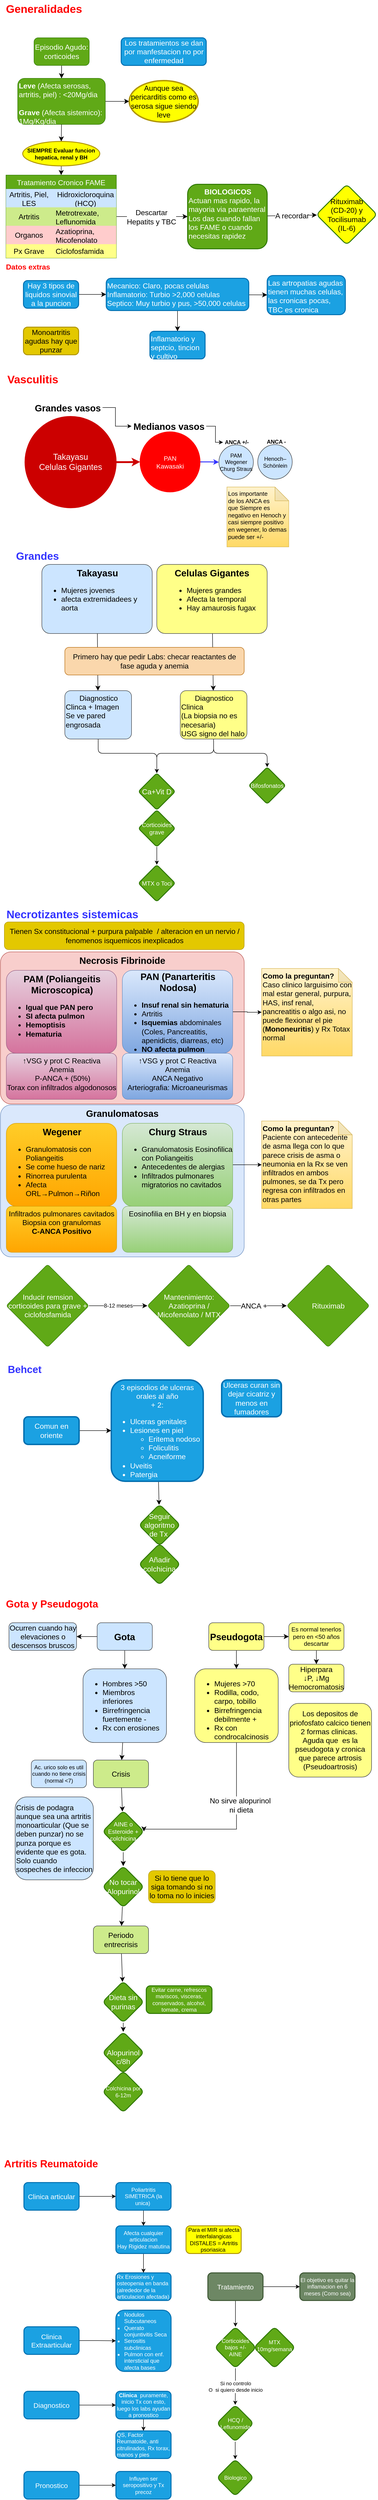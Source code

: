 <mxfile version="21.3.8" type="github">
  <diagram name="Page-1" id="YMc2Lb0-uA0RhdW9XWHS">
    <mxGraphModel dx="729" dy="1077" grid="1" gridSize="10" guides="1" tooltips="1" connect="1" arrows="1" fold="1" page="1" pageScale="1" pageWidth="850" pageHeight="1100" math="0" shadow="0">
      <root>
        <mxCell id="0" />
        <mxCell id="1" parent="0" />
        <mxCell id="4y5AUWpvbyg9ipKsHKwL-12" value="Granulomatosas" style="rounded=1;whiteSpace=wrap;html=1;fillColor=#dae8fc;strokeColor=#6c8ebf;arcSize=7;verticalAlign=top;fontStyle=1;fontSize=20;" vertex="1" parent="1">
          <mxGeometry x="30" y="2401" width="530" height="330" as="geometry" />
        </mxCell>
        <mxCell id="4y5AUWpvbyg9ipKsHKwL-11" value="Necrosis Fibrinoide" style="rounded=1;whiteSpace=wrap;html=1;fillColor=#f8cecc;strokeColor=#b85450;arcSize=7;verticalAlign=top;fontStyle=1;fontSize=20;" vertex="1" parent="1">
          <mxGeometry x="30" y="2069" width="530" height="330" as="geometry" />
        </mxCell>
        <mxCell id="9BNh7RZpfPYm2C82WYNC-1" value="Generalidades" style="text;strokeColor=none;fillColor=none;html=1;fontSize=24;fontStyle=1;verticalAlign=middle;align=left;fontColor=#FF0000;" parent="1" vertex="1">
          <mxGeometry x="40" y="3" width="100" height="40" as="geometry" />
        </mxCell>
        <mxCell id="K8N9iO58r2tab0btmSAy-5" value="" style="edgeStyle=none;curved=1;rounded=0;orthogonalLoop=1;jettySize=auto;html=1;fontSize=12;startSize=8;endSize=8;" parent="1" source="9BNh7RZpfPYm2C82WYNC-2" target="K8N9iO58r2tab0btmSAy-4" edge="1">
          <mxGeometry relative="1" as="geometry" />
        </mxCell>
        <mxCell id="K8N9iO58r2tab0btmSAy-6" value="Descartar&lt;br&gt;Hepatits y TBC" style="edgeLabel;html=1;align=center;verticalAlign=middle;resizable=0;points=[];fontSize=16;" parent="K8N9iO58r2tab0btmSAy-5" vertex="1" connectable="0">
          <mxGeometry x="-0.44" y="-1" relative="1" as="geometry">
            <mxPoint x="32" as="offset" />
          </mxGeometry>
        </mxCell>
        <mxCell id="9BNh7RZpfPYm2C82WYNC-2" value="Tratamiento Cronico FAME" style="shape=table;startSize=30;container=1;collapsible=0;childLayout=tableLayout;fixedRows=1;rowLines=0;fontStyle=0;strokeColor=#2D7600;fontSize=16;fillColor=#60a917;fontColor=#ffffff;" parent="1" vertex="1">
          <mxGeometry x="42" y="383" width="240" height="180" as="geometry" />
        </mxCell>
        <mxCell id="9BNh7RZpfPYm2C82WYNC-3" value="" style="shape=tableRow;horizontal=0;startSize=0;swimlaneHead=0;swimlaneBody=0;top=0;left=0;bottom=0;right=0;collapsible=0;dropTarget=0;fillColor=none;points=[[0,0.5],[1,0.5]];portConstraint=eastwest;strokeColor=inherit;fontSize=16;" parent="9BNh7RZpfPYm2C82WYNC-2" vertex="1">
          <mxGeometry y="30" width="240" height="40" as="geometry" />
        </mxCell>
        <mxCell id="9BNh7RZpfPYm2C82WYNC-4" value="Artritis, Piel, LES" style="shape=partialRectangle;html=1;whiteSpace=wrap;connectable=0;fillColor=#cce5ff;top=0;left=0;bottom=0;right=0;overflow=hidden;pointerEvents=1;strokeColor=#36393d;fontSize=16;" parent="9BNh7RZpfPYm2C82WYNC-3" vertex="1">
          <mxGeometry width="100" height="40" as="geometry">
            <mxRectangle width="100" height="40" as="alternateBounds" />
          </mxGeometry>
        </mxCell>
        <mxCell id="9BNh7RZpfPYm2C82WYNC-5" value="Hidroxicloroquina (HCQ)" style="shape=partialRectangle;html=1;whiteSpace=wrap;connectable=0;fillColor=#cce5ff;top=0;left=0;bottom=0;right=0;align=center;spacingLeft=6;overflow=hidden;strokeColor=#36393d;fontSize=16;" parent="9BNh7RZpfPYm2C82WYNC-3" vertex="1">
          <mxGeometry x="100" width="140" height="40" as="geometry">
            <mxRectangle width="140" height="40" as="alternateBounds" />
          </mxGeometry>
        </mxCell>
        <mxCell id="9BNh7RZpfPYm2C82WYNC-6" value="" style="shape=tableRow;horizontal=0;startSize=0;swimlaneHead=0;swimlaneBody=0;top=0;left=0;bottom=0;right=0;collapsible=0;dropTarget=0;fillColor=none;points=[[0,0.5],[1,0.5]];portConstraint=eastwest;strokeColor=inherit;fontSize=16;" parent="9BNh7RZpfPYm2C82WYNC-2" vertex="1">
          <mxGeometry y="70" width="240" height="40" as="geometry" />
        </mxCell>
        <mxCell id="9BNh7RZpfPYm2C82WYNC-7" value="Artritis" style="shape=partialRectangle;html=1;whiteSpace=wrap;connectable=0;fillColor=#cdeb8b;top=0;left=0;bottom=0;right=0;overflow=hidden;strokeColor=#36393d;fontSize=16;" parent="9BNh7RZpfPYm2C82WYNC-6" vertex="1">
          <mxGeometry width="100" height="40" as="geometry">
            <mxRectangle width="100" height="40" as="alternateBounds" />
          </mxGeometry>
        </mxCell>
        <mxCell id="9BNh7RZpfPYm2C82WYNC-8" value="Metrotrexate, Leflunomida" style="shape=partialRectangle;html=1;whiteSpace=wrap;connectable=0;fillColor=#cdeb8b;top=0;left=0;bottom=0;right=0;align=left;spacingLeft=6;overflow=hidden;strokeColor=#36393d;fontSize=16;" parent="9BNh7RZpfPYm2C82WYNC-6" vertex="1">
          <mxGeometry x="100" width="140" height="40" as="geometry">
            <mxRectangle width="140" height="40" as="alternateBounds" />
          </mxGeometry>
        </mxCell>
        <mxCell id="K8N9iO58r2tab0btmSAy-8" value="" style="rounded=1;whiteSpace=wrap;html=1;fontSize=16;" parent="9BNh7RZpfPYm2C82WYNC-6" vertex="1">
          <mxGeometry x="240" width="NaN" height="40" as="geometry">
            <mxRectangle width="NaN" height="40" as="alternateBounds" />
          </mxGeometry>
        </mxCell>
        <mxCell id="9BNh7RZpfPYm2C82WYNC-9" value="" style="shape=tableRow;horizontal=0;startSize=0;swimlaneHead=0;swimlaneBody=0;top=0;left=0;bottom=0;right=0;collapsible=0;dropTarget=0;fillColor=none;points=[[0,0.5],[1,0.5]];portConstraint=eastwest;strokeColor=inherit;fontSize=16;" parent="9BNh7RZpfPYm2C82WYNC-2" vertex="1">
          <mxGeometry y="110" width="240" height="40" as="geometry" />
        </mxCell>
        <mxCell id="9BNh7RZpfPYm2C82WYNC-10" value="Organos" style="shape=partialRectangle;html=1;whiteSpace=wrap;connectable=0;fillColor=#ffcccc;top=0;left=0;bottom=0;right=0;overflow=hidden;strokeColor=#36393d;fontSize=16;" parent="9BNh7RZpfPYm2C82WYNC-9" vertex="1">
          <mxGeometry width="100" height="40" as="geometry">
            <mxRectangle width="100" height="40" as="alternateBounds" />
          </mxGeometry>
        </mxCell>
        <mxCell id="9BNh7RZpfPYm2C82WYNC-11" value="Azatioprina, Micofenolato" style="shape=partialRectangle;html=1;whiteSpace=wrap;connectable=0;fillColor=#ffcccc;top=0;left=0;bottom=0;right=0;align=left;spacingLeft=6;overflow=hidden;strokeColor=#36393d;fontSize=16;" parent="9BNh7RZpfPYm2C82WYNC-9" vertex="1">
          <mxGeometry x="100" width="140" height="40" as="geometry">
            <mxRectangle width="140" height="40" as="alternateBounds" />
          </mxGeometry>
        </mxCell>
        <mxCell id="9BNh7RZpfPYm2C82WYNC-15" style="shape=tableRow;horizontal=0;startSize=0;swimlaneHead=0;swimlaneBody=0;top=0;left=0;bottom=0;right=0;collapsible=0;dropTarget=0;fillColor=none;points=[[0,0.5],[1,0.5]];portConstraint=eastwest;strokeColor=inherit;fontSize=16;" parent="9BNh7RZpfPYm2C82WYNC-2" vertex="1">
          <mxGeometry y="150" width="240" height="30" as="geometry" />
        </mxCell>
        <mxCell id="9BNh7RZpfPYm2C82WYNC-16" value="Px Grave" style="shape=partialRectangle;html=1;whiteSpace=wrap;connectable=0;fillColor=#ffff88;top=0;left=0;bottom=0;right=0;overflow=hidden;strokeColor=#36393d;fontSize=16;" parent="9BNh7RZpfPYm2C82WYNC-15" vertex="1">
          <mxGeometry width="100" height="30" as="geometry">
            <mxRectangle width="100" height="30" as="alternateBounds" />
          </mxGeometry>
        </mxCell>
        <mxCell id="9BNh7RZpfPYm2C82WYNC-17" value="Ciclofosfamida" style="shape=partialRectangle;html=1;whiteSpace=wrap;connectable=0;fillColor=#ffff88;top=0;left=0;bottom=0;right=0;align=left;spacingLeft=6;overflow=hidden;strokeColor=#36393d;fontSize=16;" parent="9BNh7RZpfPYm2C82WYNC-15" vertex="1">
          <mxGeometry x="100" width="140" height="30" as="geometry">
            <mxRectangle width="140" height="30" as="alternateBounds" />
          </mxGeometry>
        </mxCell>
        <mxCell id="K8N9iO58r2tab0btmSAy-10" value="" style="rounded=1;whiteSpace=wrap;html=1;fontSize=16;" parent="9BNh7RZpfPYm2C82WYNC-15" vertex="1">
          <mxGeometry x="240" width="NaN" height="30" as="geometry">
            <mxRectangle width="NaN" height="30" as="alternateBounds" />
          </mxGeometry>
        </mxCell>
        <mxCell id="K8N9iO58r2tab0btmSAy-16" value="A recordar" style="edgeStyle=none;curved=1;rounded=0;orthogonalLoop=1;jettySize=auto;html=1;fontSize=16;startSize=8;endSize=8;" parent="1" source="K8N9iO58r2tab0btmSAy-4" target="K8N9iO58r2tab0btmSAy-15" edge="1">
          <mxGeometry relative="1" as="geometry" />
        </mxCell>
        <mxCell id="K8N9iO58r2tab0btmSAy-4" value="&lt;div style=&quot;text-align: center;&quot;&gt;&lt;span style=&quot;background-color: initial;&quot;&gt;&lt;b&gt;BIOLOGICOS&lt;/b&gt;&lt;/span&gt;&lt;/div&gt;Actuan mas rapido, la mayoria via paraenteral&lt;br&gt;Los das cuando fallan los FAME o cuando necesitas rapidez" style="whiteSpace=wrap;html=1;fontSize=16;fillColor=#60a917;strokeColor=#2D7600;fontColor=#ffffff;startSize=30;fontStyle=0;align=left;rounded=1;verticalAlign=top;strokeWidth=2;" parent="1" vertex="1">
          <mxGeometry x="437" y="403" width="173" height="140" as="geometry" />
        </mxCell>
        <mxCell id="K8N9iO58r2tab0btmSAy-14" value="" style="edgeStyle=none;curved=1;rounded=0;orthogonalLoop=1;jettySize=auto;html=1;entryX=0.5;entryY=0;entryDx=0;entryDy=0;fontSize=12;startSize=8;endSize=8;exitX=0.5;exitY=1;exitDx=0;exitDy=0;" parent="1" source="4y5AUWpvbyg9ipKsHKwL-68" target="9BNh7RZpfPYm2C82WYNC-2" edge="1">
          <mxGeometry x="0.111" relative="1" as="geometry">
            <mxPoint x="163" y="147" as="sourcePoint" />
            <mxPoint x="162" y="334" as="targetPoint" />
            <mxPoint as="offset" />
          </mxGeometry>
        </mxCell>
        <mxCell id="K8N9iO58r2tab0btmSAy-28" value="" style="edgeStyle=none;curved=1;rounded=0;orthogonalLoop=1;jettySize=auto;html=1;fontSize=12;startSize=8;endSize=8;" parent="1" source="K8N9iO58r2tab0btmSAy-7" target="K8N9iO58r2tab0btmSAy-27" edge="1">
          <mxGeometry relative="1" as="geometry" />
        </mxCell>
        <mxCell id="K8N9iO58r2tab0btmSAy-7" value="Episodio Agudo:&lt;br&gt;corticoides" style="rounded=1;whiteSpace=wrap;html=1;fontSize=16;fillColor=#60a917;fontColor=#ffffff;strokeColor=#2D7600;" parent="1" vertex="1">
          <mxGeometry x="103" y="85" width="120" height="60" as="geometry" />
        </mxCell>
        <mxCell id="K8N9iO58r2tab0btmSAy-15" value="Rituximab&lt;br&gt;(CD-20) y Tocilisumab &lt;br&gt;(IL-6)" style="rhombus;whiteSpace=wrap;html=1;fontSize=16;align=center;verticalAlign=middle;fillColor=#FFFF00;strokeColor=#2D7600;fontColor=#000000;startSize=30;fontStyle=0;rounded=1;strokeWidth=2;" parent="1" vertex="1">
          <mxGeometry x="717" y="403" width="132" height="131.5" as="geometry" />
        </mxCell>
        <mxCell id="K8N9iO58r2tab0btmSAy-21" value="" style="edgeStyle=none;curved=1;rounded=0;orthogonalLoop=1;jettySize=auto;html=1;fontSize=12;startSize=8;endSize=8;" parent="1" source="K8N9iO58r2tab0btmSAy-17" target="K8N9iO58r2tab0btmSAy-20" edge="1">
          <mxGeometry relative="1" as="geometry" />
        </mxCell>
        <mxCell id="K8N9iO58r2tab0btmSAy-17" value="Hay 3 tipos de liquidos sinovial a la puncion" style="rounded=1;whiteSpace=wrap;html=1;fontSize=16;fillColor=#1ba1e2;fontColor=#ffffff;strokeColor=#006EAF;strokeWidth=2;" parent="1" vertex="1">
          <mxGeometry x="80" y="612" width="120" height="60" as="geometry" />
        </mxCell>
        <mxCell id="K8N9iO58r2tab0btmSAy-18" value="Datos extras" style="text;strokeColor=none;fillColor=none;html=1;fontSize=16;fontStyle=1;verticalAlign=middle;align=left;fontColor=#FF0000;" parent="1" vertex="1">
          <mxGeometry x="40" y="562" width="100" height="40" as="geometry" />
        </mxCell>
        <mxCell id="K8N9iO58r2tab0btmSAy-23" value="" style="edgeStyle=none;curved=1;rounded=0;orthogonalLoop=1;jettySize=auto;html=1;fontSize=12;startSize=8;endSize=8;" parent="1" source="K8N9iO58r2tab0btmSAy-20" target="K8N9iO58r2tab0btmSAy-22" edge="1">
          <mxGeometry relative="1" as="geometry" />
        </mxCell>
        <mxCell id="K8N9iO58r2tab0btmSAy-25" value="" style="edgeStyle=none;curved=1;rounded=0;orthogonalLoop=1;jettySize=auto;html=1;fontSize=12;startSize=8;endSize=8;" parent="1" source="K8N9iO58r2tab0btmSAy-20" target="K8N9iO58r2tab0btmSAy-24" edge="1">
          <mxGeometry relative="1" as="geometry" />
        </mxCell>
        <mxCell id="K8N9iO58r2tab0btmSAy-20" value="&lt;div style=&quot;&quot;&gt;&lt;span style=&quot;background-color: initial;&quot;&gt;Mecanico: Claro, pocas celulas&lt;/span&gt;&lt;/div&gt;&lt;div style=&quot;&quot;&gt;&lt;span style=&quot;background-color: initial;&quot;&gt;Inflamatorio: Turbio &amp;gt;2,000 celulas&lt;/span&gt;&lt;/div&gt;&lt;div style=&quot;&quot;&gt;&lt;span style=&quot;background-color: initial;&quot;&gt;Septico: Muy turbio y pus, &amp;gt;50,000 celulas&lt;/span&gt;&lt;/div&gt;" style="rounded=1;whiteSpace=wrap;html=1;fontSize=16;align=left;verticalAlign=top;fillColor=#1ba1e2;fontColor=#ffffff;strokeColor=#006EAF;strokeWidth=2;" parent="1" vertex="1">
          <mxGeometry x="260" y="607" width="310" height="70" as="geometry" />
        </mxCell>
        <mxCell id="K8N9iO58r2tab0btmSAy-22" value="Las artropatias agudas tienen muchas celulas, las cronicas pocas, TBC es cronica" style="whiteSpace=wrap;html=1;fontSize=16;align=left;verticalAlign=top;rounded=1;fillColor=#1ba1e2;fontColor=#ffffff;strokeColor=#006EAF;strokeWidth=2;" parent="1" vertex="1">
          <mxGeometry x="610" y="601" width="170" height="85" as="geometry" />
        </mxCell>
        <mxCell id="K8N9iO58r2tab0btmSAy-24" value="Inflamatorio y septcio, tincion y cultivo" style="whiteSpace=wrap;html=1;fontSize=16;align=left;verticalAlign=top;rounded=1;fillColor=#1ba1e2;fontColor=#ffffff;strokeColor=#006EAF;strokeWidth=2;" parent="1" vertex="1">
          <mxGeometry x="355" y="722" width="120" height="60" as="geometry" />
        </mxCell>
        <mxCell id="K8N9iO58r2tab0btmSAy-26" value="Los tratamientos se dan por manfestacion no por enfermedad" style="rounded=1;whiteSpace=wrap;html=1;fontSize=16;fillColor=#1ba1e2;fontColor=#ffffff;strokeColor=#006EAF;strokeWidth=2;" parent="1" vertex="1">
          <mxGeometry x="292.5" y="85" width="185" height="60" as="geometry" />
        </mxCell>
        <mxCell id="K8N9iO58r2tab0btmSAy-29" value="" style="edgeStyle=none;curved=1;rounded=0;orthogonalLoop=1;jettySize=auto;html=1;entryX=0.5;entryY=0;entryDx=0;entryDy=0;fontSize=12;startSize=8;endSize=8;exitX=0.5;exitY=1;exitDx=0;exitDy=0;" parent="1" target="K8N9iO58r2tab0btmSAy-27" edge="1">
          <mxGeometry x="0.348" relative="1" as="geometry">
            <mxPoint x="163" y="147" as="sourcePoint" />
            <mxPoint x="162" y="334" as="targetPoint" />
            <mxPoint as="offset" />
          </mxGeometry>
        </mxCell>
        <mxCell id="K8N9iO58r2tab0btmSAy-32" value="" style="edgeStyle=none;curved=1;rounded=0;orthogonalLoop=1;jettySize=auto;html=1;fontSize=12;startSize=8;endSize=8;" parent="1" source="K8N9iO58r2tab0btmSAy-27" target="K8N9iO58r2tab0btmSAy-31" edge="1">
          <mxGeometry relative="1" as="geometry" />
        </mxCell>
        <mxCell id="K8N9iO58r2tab0btmSAy-27" value="&lt;b&gt;Leve &lt;/b&gt;(Afecta serosas, artritis, piel) : &amp;lt;20Mg/dia&lt;br&gt;&lt;br&gt;&lt;b&gt;Grave &lt;/b&gt;(Afecta sistemico): 1Mg/Kg/dia" style="rounded=1;whiteSpace=wrap;html=1;fontSize=16;fillColor=#60a917;fontColor=#ffffff;strokeColor=#2D7600;verticalAlign=top;align=left;" parent="1" vertex="1">
          <mxGeometry x="67.5" y="173" width="190.5" height="100" as="geometry" />
        </mxCell>
        <mxCell id="K8N9iO58r2tab0btmSAy-31" value="Aunque sea pericarditis como es serosa sigue siendo leve" style="ellipse;whiteSpace=wrap;html=1;fontSize=16;fillColor=#FFFF00;strokeColor=#B09500;fontColor=#000000;rounded=1;strokeWidth=3;" parent="1" vertex="1">
          <mxGeometry x="310" y="178" width="150" height="90" as="geometry" />
        </mxCell>
        <mxCell id="mQVOSBeh4m7pWJb2d_9q-5" value="Vasculitis" style="text;strokeColor=none;fillColor=none;html=1;fontSize=24;fontStyle=1;verticalAlign=middle;align=left;fontColor=#FF0000;" parent="1" vertex="1">
          <mxGeometry x="43" y="807" width="100" height="40" as="geometry" />
        </mxCell>
        <mxCell id="mQVOSBeh4m7pWJb2d_9q-10" value="" style="edgeStyle=none;curved=1;rounded=0;orthogonalLoop=1;jettySize=auto;html=1;fontSize=12;startSize=8;endSize=8;" parent="1" source="mQVOSBeh4m7pWJb2d_9q-7" target="mQVOSBeh4m7pWJb2d_9q-9" edge="1">
          <mxGeometry relative="1" as="geometry" />
        </mxCell>
        <mxCell id="mQVOSBeh4m7pWJb2d_9q-7" value="&lt;div style=&quot;text-align: center;&quot;&gt;&lt;span style=&quot;background-color: initial;&quot;&gt;&lt;b&gt;&lt;font style=&quot;font-size: 20px;&quot;&gt;Takayasu&lt;/font&gt;&lt;/b&gt;&lt;/span&gt;&lt;/div&gt;&lt;ul&gt;&lt;li&gt;Mujeres jovenes&lt;/li&gt;&lt;li&gt;afecta extremidadees y aorta&lt;/li&gt;&lt;/ul&gt;" style="rounded=1;whiteSpace=wrap;html=1;fontSize=16;verticalAlign=top;align=left;arcSize=12;fillColor=#cce5ff;strokeColor=#36393d;" parent="1" vertex="1">
          <mxGeometry x="120" y="1228" width="240" height="150" as="geometry" />
        </mxCell>
        <mxCell id="mQVOSBeh4m7pWJb2d_9q-12" value="" style="edgeStyle=none;curved=1;rounded=0;orthogonalLoop=1;jettySize=auto;html=1;fontSize=12;startSize=8;endSize=8;" parent="1" source="mQVOSBeh4m7pWJb2d_9q-8" target="mQVOSBeh4m7pWJb2d_9q-11" edge="1">
          <mxGeometry relative="1" as="geometry" />
        </mxCell>
        <mxCell id="mQVOSBeh4m7pWJb2d_9q-8" value="&lt;div style=&quot;&quot;&gt;&lt;span style=&quot;background-color: initial;&quot;&gt;&lt;b&gt;&lt;font style=&quot;font-size: 20px;&quot;&gt;Celulas Gigantes&lt;/font&gt;&lt;/b&gt;&lt;/span&gt;&lt;/div&gt;&lt;ul&gt;&lt;li style=&quot;text-align: left;&quot;&gt;Mujeres grandes&lt;/li&gt;&lt;li style=&quot;text-align: left;&quot;&gt;Afecta la temporal&lt;/li&gt;&lt;li style=&quot;text-align: left;&quot;&gt;Hay amaurosis fugax&lt;/li&gt;&lt;/ul&gt;" style="rounded=1;whiteSpace=wrap;html=1;fontSize=16;verticalAlign=top;align=center;arcSize=12;fillColor=#ffff88;strokeColor=#36393d;" parent="1" vertex="1">
          <mxGeometry x="370" y="1228" width="240" height="150" as="geometry" />
        </mxCell>
        <mxCell id="4y5AUWpvbyg9ipKsHKwL-5" value="" style="edgeStyle=orthogonalEdgeStyle;orthogonalLoop=1;jettySize=auto;html=1;rounded=1;" edge="1" parent="1" source="mQVOSBeh4m7pWJb2d_9q-9" target="4y5AUWpvbyg9ipKsHKwL-4">
          <mxGeometry relative="1" as="geometry">
            <Array as="points">
              <mxPoint x="243" y="1638" />
              <mxPoint x="370" y="1638" />
            </Array>
          </mxGeometry>
        </mxCell>
        <mxCell id="mQVOSBeh4m7pWJb2d_9q-9" value="&lt;div style=&quot;text-align: center;&quot;&gt;&lt;span style=&quot;background-color: initial;&quot;&gt;Diagnostico&lt;/span&gt;&lt;/div&gt;Clinca + Imagen&lt;br&gt;Se ve pared engrosada" style="whiteSpace=wrap;html=1;fontSize=16;align=left;verticalAlign=top;rounded=1;arcSize=12;fillColor=#cce5ff;strokeColor=#36393d;" parent="1" vertex="1">
          <mxGeometry x="170" y="1502" width="145" height="105" as="geometry" />
        </mxCell>
        <mxCell id="4y5AUWpvbyg9ipKsHKwL-3" value="" style="edgeStyle=orthogonalEdgeStyle;rounded=1;orthogonalLoop=1;jettySize=auto;html=1;" edge="1" parent="1" source="mQVOSBeh4m7pWJb2d_9q-11" target="4y5AUWpvbyg9ipKsHKwL-2">
          <mxGeometry relative="1" as="geometry">
            <Array as="points">
              <mxPoint x="494" y="1638" />
              <mxPoint x="610" y="1638" />
            </Array>
          </mxGeometry>
        </mxCell>
        <mxCell id="4y5AUWpvbyg9ipKsHKwL-6" style="edgeStyle=orthogonalEdgeStyle;orthogonalLoop=1;jettySize=auto;html=1;rounded=1;" edge="1" parent="1" source="mQVOSBeh4m7pWJb2d_9q-11" target="4y5AUWpvbyg9ipKsHKwL-4">
          <mxGeometry relative="1" as="geometry">
            <Array as="points">
              <mxPoint x="494" y="1638" />
              <mxPoint x="370" y="1638" />
            </Array>
          </mxGeometry>
        </mxCell>
        <mxCell id="mQVOSBeh4m7pWJb2d_9q-11" value="&lt;div style=&quot;text-align: center;&quot;&gt;&lt;span style=&quot;background-color: initial;&quot;&gt;Diagnostico&lt;/span&gt;&lt;/div&gt;&lt;div style=&quot;&quot;&gt;&lt;span style=&quot;background-color: initial;&quot;&gt;Clinica&lt;/span&gt;&lt;/div&gt;(La biopsia no es necesaria)&lt;br&gt;USG signo del halo" style="whiteSpace=wrap;html=1;fontSize=16;align=left;verticalAlign=top;rounded=1;arcSize=12;fillColor=#ffff88;strokeColor=#36393d;" parent="1" vertex="1">
          <mxGeometry x="421" y="1502" width="145" height="105" as="geometry" />
        </mxCell>
        <mxCell id="mQVOSBeh4m7pWJb2d_9q-13" value="Primero hay que pedir Labs: checar reactantes de fase aguda y anemia" style="rounded=1;whiteSpace=wrap;html=1;fontSize=16;fillColor=#fad7ac;strokeColor=#b46504;" parent="1" vertex="1">
          <mxGeometry x="170" y="1408" width="390" height="60" as="geometry" />
        </mxCell>
        <mxCell id="4y5AUWpvbyg9ipKsHKwL-14" value="" style="edgeStyle=orthogonalEdgeStyle;rounded=0;orthogonalLoop=1;jettySize=auto;html=1;" edge="1" parent="1" source="mQVOSBeh4m7pWJb2d_9q-18" target="mQVOSBeh4m7pWJb2d_9q-22">
          <mxGeometry relative="1" as="geometry" />
        </mxCell>
        <mxCell id="mQVOSBeh4m7pWJb2d_9q-18" value="&lt;div style=&quot;text-align: center;&quot;&gt;&lt;span style=&quot;background-color: initial;&quot;&gt;&lt;b&gt;&lt;font style=&quot;font-size: 20px;&quot;&gt;PAN (Panarteritis Nodosa)&lt;/font&gt;&lt;/b&gt;&lt;/span&gt;&lt;/div&gt;&lt;ul&gt;&lt;li&gt;&lt;b&gt;Insuf renal sin hematuria&lt;/b&gt;&lt;/li&gt;&lt;li&gt;Artritis&lt;/li&gt;&lt;li&gt;&lt;b&gt;Isquemias &lt;/b&gt;abdominales (Coles, Pancreatitis, apenidictis, diarreas, etc)&lt;/li&gt;&lt;li&gt;&lt;b&gt;NO afecta pulmon&lt;/b&gt;&lt;/li&gt;&lt;/ul&gt;" style="rounded=1;whiteSpace=wrap;html=1;fontSize=16;verticalAlign=top;align=left;arcSize=12;fillColor=#dae8fc;strokeColor=#6c8ebf;gradientColor=#7ea6e0;spacingTop=-5;" parent="1" vertex="1">
          <mxGeometry x="295" y="2109" width="240" height="180" as="geometry" />
        </mxCell>
        <mxCell id="mQVOSBeh4m7pWJb2d_9q-20" value="Tienen Sx constitucional + purpura palpable&amp;nbsp; / alteracion en un nervio / fenomenos isquemicos inexplicados" style="rounded=1;whiteSpace=wrap;html=1;fontSize=16;fillColor=#e3c800;strokeColor=#B09500;fontColor=#000000;" parent="1" vertex="1">
          <mxGeometry x="38.5" y="2004" width="521.5" height="60" as="geometry" />
        </mxCell>
        <mxCell id="mQVOSBeh4m7pWJb2d_9q-22" value="&lt;b&gt;Como la preguntan?&lt;br&gt;&lt;/b&gt;Caso clinico larguisimo con mal estar general, purpura, HAS, insf renal, pancreatitis o algo asi, no puede flexionar el pie (&lt;b&gt;Mononeuritis&lt;/b&gt;) y Rx Totax normal" style="shape=note;whiteSpace=wrap;html=1;backgroundOutline=1;darkOpacity=0.05;fontSize=16;align=left;verticalAlign=top;fillColor=#fff2cc;gradientColor=#ffd966;strokeColor=#d6b656;" parent="1" vertex="1">
          <mxGeometry x="598" y="2105" width="197" height="190" as="geometry" />
        </mxCell>
        <mxCell id="mQVOSBeh4m7pWJb2d_9q-23" value="&lt;div style=&quot;&quot;&gt;&lt;span&gt;↑VSG y prot C Reactiva&lt;br&gt;Anemia&lt;/span&gt;&lt;/div&gt;&lt;div style=&quot;&quot;&gt;&lt;span&gt;ANCA Negativo&lt;br&gt;Arteriografia: Microaneurismas&lt;/span&gt;&lt;/div&gt;" style="rounded=1;whiteSpace=wrap;html=1;fontSize=16;verticalAlign=top;align=center;arcSize=12;fillColor=#dae8fc;strokeColor=#6c8ebf;fontStyle=0;gradientColor=#7ea6e0;" parent="1" vertex="1">
          <mxGeometry x="295" y="2289" width="240" height="100" as="geometry" />
        </mxCell>
        <mxCell id="mQVOSBeh4m7pWJb2d_9q-24" value="&lt;div style=&quot;text-align: center;&quot;&gt;&lt;span style=&quot;background-color: initial;&quot;&gt;&lt;b&gt;&lt;font style=&quot;font-size: 20px;&quot;&gt;PAM (Poliangeitis Microscopica)&lt;/font&gt;&lt;/b&gt;&lt;/span&gt;&lt;/div&gt;&lt;ul&gt;&lt;li&gt;&lt;b&gt;Igual que PAN pero&lt;/b&gt;&lt;/li&gt;&lt;li&gt;&lt;b&gt;SI afecta pulmon&lt;/b&gt;&lt;/li&gt;&lt;li&gt;&lt;b&gt;Hemoptisis&lt;/b&gt;&lt;/li&gt;&lt;li&gt;&lt;b&gt;Hematuria&lt;/b&gt;&lt;/li&gt;&lt;/ul&gt;" style="rounded=1;whiteSpace=wrap;html=1;fontSize=16;verticalAlign=top;align=left;arcSize=12;fillColor=#e6d0de;strokeColor=#996185;gradientColor=#d5739d;" parent="1" vertex="1">
          <mxGeometry x="42.75" y="2109" width="240" height="180" as="geometry" />
        </mxCell>
        <mxCell id="mQVOSBeh4m7pWJb2d_9q-25" value="&lt;div style=&quot;&quot;&gt;&lt;span&gt;↑VSG y prot C Reactiva&lt;br&gt;Anemia&lt;/span&gt;&lt;/div&gt;&lt;div style=&quot;&quot;&gt;&lt;span&gt;&amp;nbsp;P-ANCA + (50%)&lt;br&gt;Torax con infiltrados algodonosos&lt;/span&gt;&lt;/div&gt;" style="rounded=1;whiteSpace=wrap;html=1;fontSize=16;verticalAlign=top;align=center;arcSize=12;fillColor=#e6d0de;strokeColor=#996185;fontStyle=0;gradientColor=#d5739d;" parent="1" vertex="1">
          <mxGeometry x="42.75" y="2289" width="240" height="100" as="geometry" />
        </mxCell>
        <mxCell id="4y5AUWpvbyg9ipKsHKwL-13" style="edgeStyle=orthogonalEdgeStyle;rounded=0;orthogonalLoop=1;jettySize=auto;html=1;" edge="1" parent="1" source="mQVOSBeh4m7pWJb2d_9q-26" target="mQVOSBeh4m7pWJb2d_9q-28">
          <mxGeometry relative="1" as="geometry" />
        </mxCell>
        <mxCell id="mQVOSBeh4m7pWJb2d_9q-26" value="&lt;div style=&quot;text-align: center;&quot;&gt;&lt;span style=&quot;background-color: initial;&quot;&gt;&lt;b&gt;&lt;font style=&quot;font-size: 20px;&quot;&gt;Churg Straus&lt;/font&gt;&lt;/b&gt;&lt;/span&gt;&lt;/div&gt;&lt;ul&gt;&lt;li&gt;Granulomatosis Eosinofilica con Poliangeitis&lt;/li&gt;&lt;li&gt;Antecedentes de alergias&lt;/li&gt;&lt;li&gt;Infiltrados pulmonares migratorios no cavitados&lt;/li&gt;&lt;/ul&gt;" style="rounded=1;whiteSpace=wrap;html=1;fontSize=16;verticalAlign=top;align=left;arcSize=12;fillColor=#d5e8d4;strokeColor=#82b366;gradientColor=#97d077;" parent="1" vertex="1">
          <mxGeometry x="295" y="2441" width="240" height="180" as="geometry" />
        </mxCell>
        <mxCell id="mQVOSBeh4m7pWJb2d_9q-27" value="&lt;div style=&quot;&quot;&gt;Eosinofilia en BH y en biopsia&lt;/div&gt;&lt;div style=&quot;&quot;&gt;&lt;br&gt;&lt;/div&gt;" style="rounded=1;whiteSpace=wrap;html=1;fontSize=16;verticalAlign=top;align=center;arcSize=12;fillColor=#d5e8d4;strokeColor=#82b366;fontStyle=0;gradientColor=#97d077;" parent="1" vertex="1">
          <mxGeometry x="295" y="2621" width="240" height="100" as="geometry" />
        </mxCell>
        <mxCell id="mQVOSBeh4m7pWJb2d_9q-28" value="&lt;b&gt;Como la preguntan?&lt;br&gt;&lt;/b&gt;Paciente con antecedente de asma llega con lo que parece crisis de asma o neumonia en la Rx se ven infiltrados en ambos pulmones, se da Tx pero regresa con infiltrados en otras partes" style="shape=note;whiteSpace=wrap;html=1;backgroundOutline=1;darkOpacity=0.05;fontSize=16;align=left;verticalAlign=top;fillColor=#fff2cc;gradientColor=#ffd966;strokeColor=#d6b656;" parent="1" vertex="1">
          <mxGeometry x="598" y="2436" width="197" height="190" as="geometry" />
        </mxCell>
        <mxCell id="mQVOSBeh4m7pWJb2d_9q-30" value="&lt;div style=&quot;text-align: center;&quot;&gt;&lt;span style=&quot;font-size: 20px;&quot;&gt;&lt;b&gt;Wegener&lt;/b&gt;&lt;/span&gt;&lt;/div&gt;&lt;ul&gt;&lt;li&gt;Granulomatosis con Poliangeitis&lt;/li&gt;&lt;li&gt;Se come hueso de nariz&lt;/li&gt;&lt;li&gt;Rinorrea purulenta&lt;/li&gt;&lt;li&gt;Afecta ORL→Pulmon→Riñon&lt;/li&gt;&lt;/ul&gt;" style="rounded=1;whiteSpace=wrap;html=1;fontSize=16;verticalAlign=top;align=left;arcSize=12;fillColor=#ffcd28;strokeColor=#d79b00;gradientColor=#ffa500;" parent="1" vertex="1">
          <mxGeometry x="42.75" y="2441" width="240" height="180" as="geometry" />
        </mxCell>
        <mxCell id="mQVOSBeh4m7pWJb2d_9q-31" value="&lt;div style=&quot;&quot;&gt;Infiltrados pulmonares cavitados&lt;/div&gt;&lt;div style=&quot;&quot;&gt;Biopsia con granulomas&lt;/div&gt;&lt;div style=&quot;&quot;&gt;&lt;b&gt;C-ANCA Positivo&lt;/b&gt;&lt;/div&gt;" style="rounded=1;whiteSpace=wrap;html=1;fontSize=16;verticalAlign=top;align=center;arcSize=12;fillColor=#ffcd28;strokeColor=#d79b00;fontStyle=0;gradientColor=#ffa500;" parent="1" vertex="1">
          <mxGeometry x="42.75" y="2621" width="240" height="100" as="geometry" />
        </mxCell>
        <mxCell id="mQVOSBeh4m7pWJb2d_9q-35" value="8-12 meses" style="edgeStyle=none;curved=1;rounded=0;orthogonalLoop=1;jettySize=auto;html=1;fontSize=12;startSize=8;endSize=8;" parent="1" source="mQVOSBeh4m7pWJb2d_9q-32" target="mQVOSBeh4m7pWJb2d_9q-34" edge="1">
          <mxGeometry relative="1" as="geometry" />
        </mxCell>
        <mxCell id="mQVOSBeh4m7pWJb2d_9q-32" value="Inducir remsion corticoides para grave + ciclofosfamida" style="rhombus;whiteSpace=wrap;html=1;fontSize=16;verticalAlign=middle;fillColor=#60a917;strokeColor=#2D7600;rounded=1;arcSize=12;fontStyle=0;fontColor=#ffffff;" parent="1" vertex="1">
          <mxGeometry x="42.5" y="2747" width="180" height="180" as="geometry" />
        </mxCell>
        <mxCell id="mQVOSBeh4m7pWJb2d_9q-37" value="" style="edgeStyle=none;curved=1;rounded=0;orthogonalLoop=1;jettySize=auto;html=1;fontSize=12;startSize=8;endSize=8;" parent="1" source="mQVOSBeh4m7pWJb2d_9q-34" target="mQVOSBeh4m7pWJb2d_9q-36" edge="1">
          <mxGeometry relative="1" as="geometry" />
        </mxCell>
        <mxCell id="mQVOSBeh4m7pWJb2d_9q-38" value="ANCA +" style="edgeLabel;html=1;align=center;verticalAlign=middle;resizable=0;points=[];fontSize=16;" parent="mQVOSBeh4m7pWJb2d_9q-37" vertex="1" connectable="0">
          <mxGeometry x="-0.367" relative="1" as="geometry">
            <mxPoint x="12" as="offset" />
          </mxGeometry>
        </mxCell>
        <mxCell id="mQVOSBeh4m7pWJb2d_9q-34" value="Mantenimiento:&lt;br&gt;Azatioprina / Micofenolato / MTX" style="rhombus;whiteSpace=wrap;html=1;fontSize=16;verticalAlign=middle;fillColor=#60a917;strokeColor=#2D7600;rounded=1;arcSize=12;fontStyle=0;fontColor=#ffffff;" parent="1" vertex="1">
          <mxGeometry x="349.5" y="2747" width="180" height="180" as="geometry" />
        </mxCell>
        <mxCell id="mQVOSBeh4m7pWJb2d_9q-36" value="Rituximab" style="rhombus;whiteSpace=wrap;html=1;fontSize=16;verticalAlign=middle;fillColor=#60a917;strokeColor=#2D7600;rounded=1;arcSize=12;fontStyle=0;fontColor=#ffffff;" parent="1" vertex="1">
          <mxGeometry x="652.5" y="2747" width="180" height="180" as="geometry" />
        </mxCell>
        <mxCell id="mQVOSBeh4m7pWJb2d_9q-40" value="Behcet" style="text;strokeColor=none;fillColor=none;html=1;fontSize=22;fontStyle=1;verticalAlign=middle;align=left;fontColor=#3333FF;" parent="1" vertex="1">
          <mxGeometry x="44" y="2956" width="100" height="40" as="geometry" />
        </mxCell>
        <mxCell id="mQVOSBeh4m7pWJb2d_9q-44" value="" style="edgeStyle=none;curved=1;rounded=0;orthogonalLoop=1;jettySize=auto;html=1;fontSize=12;startSize=8;endSize=8;" parent="1" source="mQVOSBeh4m7pWJb2d_9q-42" target="mQVOSBeh4m7pWJb2d_9q-43" edge="1">
          <mxGeometry relative="1" as="geometry" />
        </mxCell>
        <mxCell id="mQVOSBeh4m7pWJb2d_9q-42" value="Comun en oriente" style="rounded=1;whiteSpace=wrap;html=1;fontSize=16;fillColor=#1ba1e2;fontColor=#ffffff;strokeColor=#006EAF;strokeWidth=3;" parent="1" vertex="1">
          <mxGeometry x="81" y="3078" width="120" height="60" as="geometry" />
        </mxCell>
        <mxCell id="mQVOSBeh4m7pWJb2d_9q-48" value="" style="edgeStyle=none;curved=1;rounded=0;orthogonalLoop=1;jettySize=auto;html=1;fontSize=12;startSize=8;endSize=8;" parent="1" source="mQVOSBeh4m7pWJb2d_9q-43" target="mQVOSBeh4m7pWJb2d_9q-47" edge="1">
          <mxGeometry relative="1" as="geometry" />
        </mxCell>
        <mxCell id="mQVOSBeh4m7pWJb2d_9q-43" value="3 episodios de ulceras orales al año&lt;br&gt;+ 2:&lt;br&gt;&lt;ul&gt;&lt;li style=&quot;text-align: left;&quot;&gt;Ulceras genitales&lt;/li&gt;&lt;li style=&quot;text-align: left;&quot;&gt;Lesiones en piel&lt;/li&gt;&lt;ul&gt;&lt;li style=&quot;text-align: left;&quot;&gt;Eritema nodoso&lt;/li&gt;&lt;li style=&quot;text-align: left;&quot;&gt;Foliculitis&lt;/li&gt;&lt;li style=&quot;text-align: left;&quot;&gt;Acneiforme&lt;/li&gt;&lt;/ul&gt;&lt;li style=&quot;text-align: left;&quot;&gt;Uveitis&lt;/li&gt;&lt;li style=&quot;text-align: left;&quot;&gt;Patergia&lt;/li&gt;&lt;/ul&gt;" style="rounded=1;whiteSpace=wrap;html=1;fontSize=16;verticalAlign=top;fillColor=#1ba1e2;fontColor=#ffffff;strokeColor=#006EAF;strokeWidth=3;" parent="1" vertex="1">
          <mxGeometry x="271" y="2998" width="200" height="220" as="geometry" />
        </mxCell>
        <mxCell id="mQVOSBeh4m7pWJb2d_9q-45" value="Ulceras curan sin dejar cicatriz y menos en fumadores" style="rounded=1;whiteSpace=wrap;html=1;fontSize=16;fillColor=#1ba1e2;fontColor=#ffffff;strokeColor=#006EAF;strokeWidth=3;" parent="1" vertex="1">
          <mxGeometry x="511" y="2998" width="130" height="80" as="geometry" />
        </mxCell>
        <mxCell id="mQVOSBeh4m7pWJb2d_9q-47" value="Seguir algoritmo de Tx&amp;nbsp;" style="rhombus;whiteSpace=wrap;html=1;fontSize=16;verticalAlign=middle;rounded=1;fillColor=#60a917;fontColor=#ffffff;strokeColor=#2D7600;strokeWidth=2;" parent="1" vertex="1">
          <mxGeometry x="331" y="3268" width="90" height="90" as="geometry" />
        </mxCell>
        <mxCell id="mQVOSBeh4m7pWJb2d_9q-49" value="Añadir colchicina" style="rhombus;whiteSpace=wrap;html=1;fontSize=16;verticalAlign=middle;rounded=1;fillColor=#60a917;fontColor=#ffffff;strokeColor=#2D7600;strokeWidth=2;" parent="1" vertex="1">
          <mxGeometry x="331" y="3353" width="90" height="90" as="geometry" />
        </mxCell>
        <mxCell id="B2miu2K40CoL7UvrQEE2-1" value="Gota y Pseudogota" style="text;strokeColor=none;fillColor=none;html=1;fontSize=22;fontStyle=1;verticalAlign=middle;align=left;fontColor=#FF0000;" parent="1" vertex="1">
          <mxGeometry x="40" y="3465" width="100" height="40" as="geometry" />
        </mxCell>
        <mxCell id="B2miu2K40CoL7UvrQEE2-5" value="" style="edgeStyle=none;curved=1;rounded=0;orthogonalLoop=1;jettySize=auto;html=1;fontSize=12;startSize=8;endSize=8;" parent="1" source="B2miu2K40CoL7UvrQEE2-3" target="B2miu2K40CoL7UvrQEE2-4" edge="1">
          <mxGeometry relative="1" as="geometry" />
        </mxCell>
        <mxCell id="B2miu2K40CoL7UvrQEE2-42" style="edgeStyle=none;curved=1;rounded=0;orthogonalLoop=1;jettySize=auto;html=1;fontSize=12;startSize=8;endSize=8;" parent="1" source="B2miu2K40CoL7UvrQEE2-3" target="B2miu2K40CoL7UvrQEE2-39" edge="1">
          <mxGeometry relative="1" as="geometry" />
        </mxCell>
        <mxCell id="B2miu2K40CoL7UvrQEE2-3" value="Gota" style="rounded=1;whiteSpace=wrap;html=1;fontSize=20;fillColor=#cce5ff;strokeColor=#36393d;fontStyle=1" parent="1" vertex="1">
          <mxGeometry x="240.25" y="3525" width="120" height="60" as="geometry" />
        </mxCell>
        <mxCell id="B2miu2K40CoL7UvrQEE2-9" value="" style="edgeStyle=none;curved=1;rounded=0;orthogonalLoop=1;jettySize=auto;html=1;fontSize=12;startSize=8;endSize=8;" parent="1" source="B2miu2K40CoL7UvrQEE2-39" target="B2miu2K40CoL7UvrQEE2-8" edge="1">
          <mxGeometry relative="1" as="geometry" />
        </mxCell>
        <mxCell id="B2miu2K40CoL7UvrQEE2-4" value="Ocurren cuando hay elevaciones o descensos bruscos" style="rounded=1;whiteSpace=wrap;html=1;fontSize=16;fillColor=#cce5ff;strokeColor=#36393d;" parent="1" vertex="1">
          <mxGeometry x="48.5" y="3525" width="147" height="60" as="geometry" />
        </mxCell>
        <mxCell id="B2miu2K40CoL7UvrQEE2-14" value="" style="edgeStyle=none;curved=1;rounded=0;orthogonalLoop=1;jettySize=auto;html=1;fontSize=12;startSize=8;endSize=8;" parent="1" source="B2miu2K40CoL7UvrQEE2-8" target="B2miu2K40CoL7UvrQEE2-13" edge="1">
          <mxGeometry relative="1" as="geometry" />
        </mxCell>
        <mxCell id="B2miu2K40CoL7UvrQEE2-8" value="Crisis" style="whiteSpace=wrap;html=1;fontSize=16;rounded=1;fillColor=#cdeb8b;strokeColor=#36393d;" parent="1" vertex="1">
          <mxGeometry x="232" y="3823" width="120" height="60" as="geometry" />
        </mxCell>
        <mxCell id="B2miu2K40CoL7UvrQEE2-10" value="Crisis de podagra aunque sea una artritis monoarticular (Que se deben punzar) no se punza porque es evidente que es gota. Solo cuando sospeches de infeccion" style="rounded=1;whiteSpace=wrap;html=1;fontSize=16;align=left;fillColor=#cce5ff;strokeColor=#36393d;" parent="1" vertex="1">
          <mxGeometry x="62" y="3903" width="170" height="180" as="geometry" />
        </mxCell>
        <mxCell id="B2miu2K40CoL7UvrQEE2-16" value="" style="edgeStyle=none;curved=1;rounded=0;orthogonalLoop=1;jettySize=auto;html=1;fontSize=12;startSize=8;endSize=8;" parent="1" source="B2miu2K40CoL7UvrQEE2-13" target="B2miu2K40CoL7UvrQEE2-15" edge="1">
          <mxGeometry relative="1" as="geometry" />
        </mxCell>
        <mxCell id="4y5AUWpvbyg9ipKsHKwL-29" value="" style="edgeStyle=orthogonalEdgeStyle;rounded=0;orthogonalLoop=1;jettySize=auto;html=1;" edge="1" parent="1" source="B2miu2K40CoL7UvrQEE2-13" target="B2miu2K40CoL7UvrQEE2-15">
          <mxGeometry relative="1" as="geometry" />
        </mxCell>
        <mxCell id="B2miu2K40CoL7UvrQEE2-13" value="AINE o Esteroide + colchicina" style="rhombus;whiteSpace=wrap;html=1;fontSize=13;rounded=1;fillColor=#60a917;fontColor=#ffffff;strokeColor=#2D7600;strokeWidth=2;" parent="1" vertex="1">
          <mxGeometry x="252" y="3933" width="90" height="90" as="geometry" />
        </mxCell>
        <mxCell id="B2miu2K40CoL7UvrQEE2-19" value="" style="edgeStyle=none;curved=1;rounded=0;orthogonalLoop=1;jettySize=auto;html=1;fontSize=12;startSize=8;endSize=8;" parent="1" source="B2miu2K40CoL7UvrQEE2-15" target="B2miu2K40CoL7UvrQEE2-18" edge="1">
          <mxGeometry relative="1" as="geometry" />
        </mxCell>
        <mxCell id="B2miu2K40CoL7UvrQEE2-15" value="No tocar Alopurinol" style="rhombus;whiteSpace=wrap;html=1;fontSize=16;rounded=1;fillColor=#60a917;fontColor=#ffffff;strokeColor=#2D7600;strokeWidth=2;" parent="1" vertex="1">
          <mxGeometry x="252" y="4053" width="90" height="90" as="geometry" />
        </mxCell>
        <mxCell id="B2miu2K40CoL7UvrQEE2-17" value="Si lo tiene que lo siga tomando si no lo toma no lo inicies" style="rounded=1;whiteSpace=wrap;html=1;fontSize=16;fillColor=#e3c800;fontColor=#000000;strokeColor=#B09500;" parent="1" vertex="1">
          <mxGeometry x="352" y="4063" width="145" height="70" as="geometry" />
        </mxCell>
        <mxCell id="B2miu2K40CoL7UvrQEE2-21" value="" style="edgeStyle=none;curved=1;rounded=0;orthogonalLoop=1;jettySize=auto;html=1;fontSize=12;startSize=8;endSize=8;" parent="1" source="B2miu2K40CoL7UvrQEE2-18" target="B2miu2K40CoL7UvrQEE2-20" edge="1">
          <mxGeometry relative="1" as="geometry" />
        </mxCell>
        <mxCell id="B2miu2K40CoL7UvrQEE2-18" value="Periodo entrecrisis" style="whiteSpace=wrap;html=1;fontSize=16;rounded=1;fillColor=#cdeb8b;strokeColor=#36393d;" parent="1" vertex="1">
          <mxGeometry x="232" y="4183" width="120" height="60" as="geometry" />
        </mxCell>
        <mxCell id="B2miu2K40CoL7UvrQEE2-25" value="" style="edgeStyle=none;curved=1;rounded=0;orthogonalLoop=1;jettySize=auto;html=1;fontSize=12;startSize=8;endSize=8;" parent="1" source="B2miu2K40CoL7UvrQEE2-20" target="B2miu2K40CoL7UvrQEE2-24" edge="1">
          <mxGeometry relative="1" as="geometry" />
        </mxCell>
        <mxCell id="B2miu2K40CoL7UvrQEE2-20" value="Dieta sin purinas" style="rhombus;whiteSpace=wrap;html=1;fontSize=16;rounded=1;fillColor=#60a917;fontColor=#ffffff;strokeColor=#2D7600;strokeWidth=2;" parent="1" vertex="1">
          <mxGeometry x="252" y="4303" width="90" height="90" as="geometry" />
        </mxCell>
        <mxCell id="B2miu2K40CoL7UvrQEE2-22" value="Evitar carne, refrescos mariscos, visceras, conservados, alcohol, tomate, crema" style="rounded=1;whiteSpace=wrap;html=1;fontSize=12;fillColor=#60a917;fontColor=#ffffff;strokeColor=#2D7600;strokeWidth=2;" parent="1" vertex="1">
          <mxGeometry x="347" y="4313" width="143" height="60" as="geometry" />
        </mxCell>
        <mxCell id="B2miu2K40CoL7UvrQEE2-23" value="Ac. urico solo es util cuando no tiene crisis (normal &amp;lt;7)" style="rounded=1;whiteSpace=wrap;html=1;fontSize=12;fillColor=#cce5ff;strokeColor=#36393d;" parent="1" vertex="1">
          <mxGeometry x="97" y="3823" width="120" height="60" as="geometry" />
        </mxCell>
        <mxCell id="B2miu2K40CoL7UvrQEE2-24" value="&lt;br&gt;Alopurinol c/8h" style="rhombus;whiteSpace=wrap;html=1;fontSize=16;rounded=1;fillColor=#60a917;fontColor=#ffffff;strokeColor=#2D7600;strokeWidth=2;" parent="1" vertex="1">
          <mxGeometry x="252" y="4413" width="90" height="90" as="geometry" />
        </mxCell>
        <mxCell id="B2miu2K40CoL7UvrQEE2-26" value="Colchicina por 6-12m" style="rhombus;whiteSpace=wrap;html=1;fontSize=12;rounded=1;fillColor=#60a917;fontColor=#ffffff;strokeColor=#2D7600;strokeWidth=2;" parent="1" vertex="1">
          <mxGeometry x="252" y="4498" width="90" height="90" as="geometry" />
        </mxCell>
        <mxCell id="B2miu2K40CoL7UvrQEE2-45" style="edgeStyle=none;curved=1;rounded=0;orthogonalLoop=1;jettySize=auto;html=1;entryX=0.5;entryY=0;entryDx=0;entryDy=0;fontSize=12;startSize=8;endSize=8;" parent="1" source="B2miu2K40CoL7UvrQEE2-35" target="B2miu2K40CoL7UvrQEE2-37" edge="1">
          <mxGeometry relative="1" as="geometry" />
        </mxCell>
        <mxCell id="B2miu2K40CoL7UvrQEE2-35" value="Es normal tenerlos pero en &amp;lt;50 años descartar" style="whiteSpace=wrap;html=1;fontSize=13;rounded=1;fillColor=#ffff88;strokeColor=#36393d;" parent="1" vertex="1">
          <mxGeometry x="657" y="3525" width="120" height="60" as="geometry" />
        </mxCell>
        <mxCell id="B2miu2K40CoL7UvrQEE2-37" value="Hiperpara&lt;br&gt;↓P, ↓Mg&lt;br&gt;Hemocromatosis" style="whiteSpace=wrap;html=1;fontSize=16;rounded=1;fillColor=#ffff88;strokeColor=#36393d;" parent="1" vertex="1">
          <mxGeometry x="657" y="3615" width="120" height="60" as="geometry" />
        </mxCell>
        <mxCell id="B2miu2K40CoL7UvrQEE2-48" style="edgeStyle=orthogonalEdgeStyle;rounded=0;orthogonalLoop=1;jettySize=auto;html=1;entryX=1;entryY=0.5;entryDx=0;entryDy=0;fontSize=12;startSize=8;endSize=8;" parent="1" source="B2miu2K40CoL7UvrQEE2-40" target="B2miu2K40CoL7UvrQEE2-13" edge="1">
          <mxGeometry relative="1" as="geometry">
            <Array as="points">
              <mxPoint x="543" y="3973" />
            </Array>
          </mxGeometry>
        </mxCell>
        <mxCell id="B2miu2K40CoL7UvrQEE2-49" value="No sirve alopurinol&lt;br&gt;&amp;nbsp;ni dieta" style="edgeLabel;html=1;align=center;verticalAlign=middle;resizable=0;points=[];fontSize=16;" parent="B2miu2K40CoL7UvrQEE2-48" vertex="1" connectable="0">
          <mxGeometry x="0.691" y="2" relative="1" as="geometry">
            <mxPoint x="153" y="-54" as="offset" />
          </mxGeometry>
        </mxCell>
        <mxCell id="B2miu2K40CoL7UvrQEE2-40" value="&lt;ul&gt;&lt;li&gt;Mujeres &amp;gt;70&lt;/li&gt;&lt;li&gt;Rodilla, codo, carpo, tobillo&lt;/li&gt;&lt;li&gt;Birrefringencia debilmente +&lt;br&gt;&lt;/li&gt;&lt;li&gt;Rx con condrocalcinosis&lt;/li&gt;&lt;/ul&gt;" style="rounded=1;whiteSpace=wrap;html=1;fontSize=16;align=left;verticalAlign=top;fillColor=#ffff88;strokeColor=#36393d;" parent="1" vertex="1">
          <mxGeometry x="452.5" y="3625" width="181.5" height="160" as="geometry" />
        </mxCell>
        <mxCell id="B2miu2K40CoL7UvrQEE2-39" value="&lt;ul&gt;&lt;li&gt;Hombres &amp;gt;50&lt;/li&gt;&lt;li&gt;Miembros inferiores&lt;/li&gt;&lt;li&gt;Birrefringencia fuertemente -&lt;br&gt;&lt;/li&gt;&lt;li&gt;Rx con erosiones&lt;/li&gt;&lt;/ul&gt;" style="rounded=1;whiteSpace=wrap;html=1;fontSize=16;align=left;verticalAlign=top;fillColor=#cce5ff;strokeColor=#36393d;" parent="1" vertex="1">
          <mxGeometry x="209.5" y="3625" width="181.5" height="160" as="geometry" />
        </mxCell>
        <mxCell id="B2miu2K40CoL7UvrQEE2-44" style="edgeStyle=none;curved=1;rounded=0;orthogonalLoop=1;jettySize=auto;html=1;fontSize=12;startSize=8;endSize=8;" parent="1" source="B2miu2K40CoL7UvrQEE2-43" target="B2miu2K40CoL7UvrQEE2-40" edge="1">
          <mxGeometry relative="1" as="geometry" />
        </mxCell>
        <mxCell id="B2miu2K40CoL7UvrQEE2-47" style="edgeStyle=none;curved=1;rounded=0;orthogonalLoop=1;jettySize=auto;html=1;fontSize=12;startSize=8;endSize=8;" parent="1" source="B2miu2K40CoL7UvrQEE2-43" target="B2miu2K40CoL7UvrQEE2-35" edge="1">
          <mxGeometry relative="1" as="geometry" />
        </mxCell>
        <mxCell id="B2miu2K40CoL7UvrQEE2-43" value="Pseudogota" style="rounded=1;whiteSpace=wrap;html=1;fontSize=20;fillColor=#ffff88;strokeColor=#36393d;fontStyle=1" parent="1" vertex="1">
          <mxGeometry x="483" y="3525" width="120" height="60" as="geometry" />
        </mxCell>
        <mxCell id="B2miu2K40CoL7UvrQEE2-46" value="Los depositos de priofosfato calcico tienen 2 formas clinicas.&amp;nbsp;&lt;br&gt;Aguda que&amp;nbsp; es la pseudogota y cronica que parece artrosis (Pseudoartrosis)" style="rounded=1;whiteSpace=wrap;html=1;fontSize=16;arcSize=13;fillColor=#ffff88;strokeColor=#36393d;" parent="1" vertex="1">
          <mxGeometry x="657" y="3700" width="180" height="160" as="geometry" />
        </mxCell>
        <mxCell id="B2miu2K40CoL7UvrQEE2-51" value="Monoartritis agudas hay que punzar" style="rounded=1;whiteSpace=wrap;html=1;fontSize=16;fillColor=#e3c800;fontColor=#000000;strokeColor=#B09500;strokeWidth=2;" parent="1" vertex="1">
          <mxGeometry x="80" y="713" width="120" height="60" as="geometry" />
        </mxCell>
        <mxCell id="4y5AUWpvbyg9ipKsHKwL-2" value="Bifosfonatos" style="rhombus;whiteSpace=wrap;html=1;fontSize=13;align=center;verticalAlign=middle;fillColor=#60a917;strokeColor=#2D7600;rounded=1;arcSize=12;fontColor=#ffffff;strokeWidth=2;" vertex="1" parent="1">
          <mxGeometry x="570" y="1668" width="80" height="80" as="geometry" />
        </mxCell>
        <mxCell id="4y5AUWpvbyg9ipKsHKwL-4" value="Ca+Vit D" style="rhombus;whiteSpace=wrap;html=1;fontSize=16;align=center;verticalAlign=middle;fillColor=#60a917;strokeColor=#2D7600;rounded=1;arcSize=12;fontColor=#ffffff;strokeWidth=2;" vertex="1" parent="1">
          <mxGeometry x="330" y="1681" width="80" height="80" as="geometry" />
        </mxCell>
        <mxCell id="4y5AUWpvbyg9ipKsHKwL-10" value="" style="edgeStyle=orthogonalEdgeStyle;rounded=0;orthogonalLoop=1;jettySize=auto;html=1;" edge="1" parent="1" source="4y5AUWpvbyg9ipKsHKwL-7" target="4y5AUWpvbyg9ipKsHKwL-9">
          <mxGeometry relative="1" as="geometry" />
        </mxCell>
        <mxCell id="4y5AUWpvbyg9ipKsHKwL-7" value="Corticoides grave" style="rhombus;whiteSpace=wrap;html=1;fontSize=13;fillColor=#60a917;strokeColor=#2D7600;rounded=1;arcSize=12;fontColor=#ffffff;strokeWidth=2;" vertex="1" parent="1">
          <mxGeometry x="330" y="1761" width="80" height="80" as="geometry" />
        </mxCell>
        <mxCell id="4y5AUWpvbyg9ipKsHKwL-9" value="MTX o Toci" style="rhombus;whiteSpace=wrap;html=1;fontSize=13;fillColor=#60a917;strokeColor=#2D7600;rounded=1;arcSize=12;fontColor=#ffffff;strokeWidth=2;" vertex="1" parent="1">
          <mxGeometry x="330" y="1880" width="80" height="80" as="geometry" />
        </mxCell>
        <mxCell id="4y5AUWpvbyg9ipKsHKwL-77" style="edgeStyle=orthogonalEdgeStyle;rounded=0;orthogonalLoop=1;jettySize=auto;html=1;strokeWidth=4;strokeColor=#CC0000;" edge="1" parent="1" source="4y5AUWpvbyg9ipKsHKwL-15" target="4y5AUWpvbyg9ipKsHKwL-16">
          <mxGeometry relative="1" as="geometry" />
        </mxCell>
        <mxCell id="4y5AUWpvbyg9ipKsHKwL-15" value="Takayasu&lt;br style=&quot;font-size: 18px;&quot;&gt;Celulas Gigantes" style="ellipse;whiteSpace=wrap;html=1;aspect=fixed;fontSize=18;fillColor=#CC0000;strokeColor=#CC0000;strokeWidth=3;fontColor=#FFFFFF;" vertex="1" parent="1">
          <mxGeometry x="84" y="907.5" width="197" height="197" as="geometry" />
        </mxCell>
        <mxCell id="4y5AUWpvbyg9ipKsHKwL-78" style="edgeStyle=orthogonalEdgeStyle;rounded=0;orthogonalLoop=1;jettySize=auto;html=1;strokeWidth=2;strokeColor=#3333FF;" edge="1" parent="1" source="4y5AUWpvbyg9ipKsHKwL-16" target="4y5AUWpvbyg9ipKsHKwL-17">
          <mxGeometry relative="1" as="geometry" />
        </mxCell>
        <mxCell id="4y5AUWpvbyg9ipKsHKwL-16" value="PAN&lt;br style=&quot;font-size: 14px;&quot;&gt;Kawasaki" style="ellipse;whiteSpace=wrap;html=1;aspect=fixed;fillColor=#FF0000;strokeColor=#FF0000;fontSize=14;strokeWidth=2;fontColor=#FFFFFF;" vertex="1" parent="1">
          <mxGeometry x="333.82" y="940.5" width="130" height="130" as="geometry" />
        </mxCell>
        <mxCell id="4y5AUWpvbyg9ipKsHKwL-17" value="PAM&lt;br&gt;Wegener&lt;br&gt;Churg Straus" style="ellipse;whiteSpace=wrap;html=1;aspect=fixed;fillColor=#cce5ff;strokeColor=#36393d;" vertex="1" parent="1">
          <mxGeometry x="505" y="968.5" width="75" height="75" as="geometry" />
        </mxCell>
        <mxCell id="4y5AUWpvbyg9ipKsHKwL-18" value="Henoch–Schönlein" style="ellipse;whiteSpace=wrap;html=1;aspect=fixed;fillColor=#cce5ff;strokeColor=#36393d;" vertex="1" parent="1">
          <mxGeometry x="589.5" y="968" width="75" height="75" as="geometry" />
        </mxCell>
        <mxCell id="4y5AUWpvbyg9ipKsHKwL-22" value="ANCA +/-" style="text;html=1;strokeColor=none;fillColor=none;align=center;verticalAlign=middle;whiteSpace=wrap;rounded=0;fontStyle=1" vertex="1" parent="1">
          <mxGeometry x="514" y="948" width="60" height="30" as="geometry" />
        </mxCell>
        <mxCell id="4y5AUWpvbyg9ipKsHKwL-24" value="&lt;b&gt;ANCA -&lt;/b&gt;" style="text;html=1;strokeColor=none;fillColor=none;align=center;verticalAlign=middle;whiteSpace=wrap;rounded=0;" vertex="1" parent="1">
          <mxGeometry x="600" y="947" width="60" height="30" as="geometry" />
        </mxCell>
        <mxCell id="4y5AUWpvbyg9ipKsHKwL-26" value="Los importante &lt;br&gt;de los ANCA es &lt;br&gt;que Siempre es negativo en Henoch y casi siempre positivo en wegener, lo demas puede ser +/-" style="shape=note;whiteSpace=wrap;html=1;backgroundOutline=1;darkOpacity=0.05;align=left;verticalAlign=top;fillColor=#fff2cc;gradientColor=#ffd966;strokeColor=#d6b656;fontSize=13;" vertex="1" parent="1">
          <mxGeometry x="522.5" y="1060" width="134.5" height="130" as="geometry" />
        </mxCell>
        <mxCell id="4y5AUWpvbyg9ipKsHKwL-27" value="Grandes" style="text;strokeColor=none;fillColor=none;html=1;fontSize=23;fontStyle=1;verticalAlign=middle;align=center;fontColor=#3333FF;" vertex="1" parent="1">
          <mxGeometry x="60" y="1190" width="100" height="40" as="geometry" />
        </mxCell>
        <mxCell id="4y5AUWpvbyg9ipKsHKwL-28" value="Necrotizantes sistemicas" style="text;strokeColor=none;fillColor=none;html=1;fontSize=24;fontStyle=1;verticalAlign=middle;align=center;fontColor=#3333FF;" vertex="1" parent="1">
          <mxGeometry x="136" y="1968" width="100" height="40" as="geometry" />
        </mxCell>
        <mxCell id="4y5AUWpvbyg9ipKsHKwL-30" value="Artritis Reumatoide" style="text;strokeColor=none;fillColor=none;html=1;fontSize=22;fontStyle=1;verticalAlign=middle;align=left;fontColor=#FF0000;" vertex="1" parent="1">
          <mxGeometry x="36" y="4680" width="100" height="40" as="geometry" />
        </mxCell>
        <mxCell id="4y5AUWpvbyg9ipKsHKwL-34" value="" style="edgeStyle=orthogonalEdgeStyle;rounded=0;orthogonalLoop=1;jettySize=auto;html=1;" edge="1" parent="1" source="4y5AUWpvbyg9ipKsHKwL-32" target="4y5AUWpvbyg9ipKsHKwL-33">
          <mxGeometry relative="1" as="geometry" />
        </mxCell>
        <mxCell id="4y5AUWpvbyg9ipKsHKwL-32" value="Poliartritis SIMETRICA (la unica)&amp;nbsp;" style="rounded=1;whiteSpace=wrap;html=1;fillColor=#1ba1e2;fontColor=#ffffff;strokeColor=#006EAF;strokeWidth=2;" vertex="1" parent="1">
          <mxGeometry x="281" y="4740" width="120" height="60" as="geometry" />
        </mxCell>
        <mxCell id="4y5AUWpvbyg9ipKsHKwL-37" value="" style="edgeStyle=orthogonalEdgeStyle;rounded=0;orthogonalLoop=1;jettySize=auto;html=1;" edge="1" parent="1" source="4y5AUWpvbyg9ipKsHKwL-33" target="4y5AUWpvbyg9ipKsHKwL-36">
          <mxGeometry relative="1" as="geometry" />
        </mxCell>
        <mxCell id="4y5AUWpvbyg9ipKsHKwL-33" value="Afecta cualquier articulacion&lt;br&gt;Hay Rigidez matutina" style="rounded=1;whiteSpace=wrap;html=1;fillColor=#1ba1e2;fontColor=#ffffff;strokeColor=#006EAF;strokeWidth=2;" vertex="1" parent="1">
          <mxGeometry x="281" y="4834" width="120" height="60" as="geometry" />
        </mxCell>
        <mxCell id="4y5AUWpvbyg9ipKsHKwL-35" value="Para el MIR si afecta interfalangicas DISTALES = Artritis psoriasica&amp;nbsp;" style="rounded=1;whiteSpace=wrap;html=1;fillColor=#FFFF00;strokeColor=#B09500;fontColor=#000000;strokeWidth=2;" vertex="1" parent="1">
          <mxGeometry x="433.5" y="4834" width="120" height="60" as="geometry" />
        </mxCell>
        <mxCell id="4y5AUWpvbyg9ipKsHKwL-36" value="Rx Erosiones y osteopenia en banda (alrededor de la articulacion afectada)" style="rounded=1;whiteSpace=wrap;html=1;align=left;fillColor=#1ba1e2;fontColor=#ffffff;strokeColor=#006EAF;strokeWidth=2;" vertex="1" parent="1">
          <mxGeometry x="281" y="4936" width="120" height="60" as="geometry" />
        </mxCell>
        <mxCell id="4y5AUWpvbyg9ipKsHKwL-39" value="" style="edgeStyle=orthogonalEdgeStyle;rounded=0;orthogonalLoop=1;jettySize=auto;html=1;" edge="1" parent="1" source="4y5AUWpvbyg9ipKsHKwL-38" target="4y5AUWpvbyg9ipKsHKwL-32">
          <mxGeometry relative="1" as="geometry" />
        </mxCell>
        <mxCell id="4y5AUWpvbyg9ipKsHKwL-38" value="Clinica articular" style="rounded=1;whiteSpace=wrap;html=1;fillColor=#1ba1e2;fontColor=#ffffff;strokeColor=#006EAF;strokeWidth=2;fontSize=15;" vertex="1" parent="1">
          <mxGeometry x="81" y="4740" width="120" height="60" as="geometry" />
        </mxCell>
        <mxCell id="4y5AUWpvbyg9ipKsHKwL-43" value="" style="edgeStyle=orthogonalEdgeStyle;rounded=0;orthogonalLoop=1;jettySize=auto;html=1;" edge="1" parent="1" source="4y5AUWpvbyg9ipKsHKwL-40" target="4y5AUWpvbyg9ipKsHKwL-42">
          <mxGeometry relative="1" as="geometry" />
        </mxCell>
        <mxCell id="4y5AUWpvbyg9ipKsHKwL-40" value="Clinica Extraarticular" style="rounded=1;whiteSpace=wrap;html=1;fillColor=#1ba1e2;fontColor=#ffffff;strokeColor=#006EAF;strokeWidth=2;fontSize=15;" vertex="1" parent="1">
          <mxGeometry x="81" y="5053" width="120" height="60" as="geometry" />
        </mxCell>
        <mxCell id="4y5AUWpvbyg9ipKsHKwL-42" value="&lt;ul&gt;&lt;li&gt;Nodulos Subcutaneos&lt;/li&gt;&lt;li&gt;Querato conjuntivitis Seca&lt;/li&gt;&lt;li&gt;Serositis subclinicas&lt;/li&gt;&lt;li&gt;Pulmon con enf. intersticial que afecta bases&lt;/li&gt;&lt;/ul&gt;" style="rounded=1;whiteSpace=wrap;html=1;align=left;spacingLeft=-24;fillColor=#1ba1e2;fontColor=#ffffff;strokeColor=#006EAF;strokeWidth=2;" vertex="1" parent="1">
          <mxGeometry x="281" y="5017" width="120" height="133" as="geometry" />
        </mxCell>
        <mxCell id="4y5AUWpvbyg9ipKsHKwL-47" value="" style="edgeStyle=orthogonalEdgeStyle;rounded=0;orthogonalLoop=1;jettySize=auto;html=1;" edge="1" parent="1" source="4y5AUWpvbyg9ipKsHKwL-44" target="4y5AUWpvbyg9ipKsHKwL-46">
          <mxGeometry relative="1" as="geometry" />
        </mxCell>
        <mxCell id="4y5AUWpvbyg9ipKsHKwL-44" value="Diagnostico" style="rounded=1;whiteSpace=wrap;html=1;fillColor=#1ba1e2;fontColor=#ffffff;strokeColor=#006EAF;strokeWidth=2;fontSize=15;" vertex="1" parent="1">
          <mxGeometry x="81" y="5193" width="120" height="60" as="geometry" />
        </mxCell>
        <mxCell id="4y5AUWpvbyg9ipKsHKwL-51" value="" style="edgeStyle=orthogonalEdgeStyle;rounded=0;orthogonalLoop=1;jettySize=auto;html=1;" edge="1" parent="1" source="4y5AUWpvbyg9ipKsHKwL-46" target="4y5AUWpvbyg9ipKsHKwL-50">
          <mxGeometry relative="1" as="geometry" />
        </mxCell>
        <mxCell id="4y5AUWpvbyg9ipKsHKwL-46" value="&lt;b&gt;Clinica&amp;nbsp; &lt;/b&gt;puramente, inicio Tx con esto, luego los labs ayudan a pronostico" style="rounded=1;whiteSpace=wrap;html=1;fillColor=#1ba1e2;fontColor=#ffffff;strokeColor=#006EAF;strokeWidth=2;" vertex="1" parent="1">
          <mxGeometry x="281" y="5193" width="120" height="60" as="geometry" />
        </mxCell>
        <mxCell id="4y5AUWpvbyg9ipKsHKwL-50" value="QS, Factor Reumatoide, anti citrulinados, Rx torax, manos y pies" style="whiteSpace=wrap;html=1;rounded=1;align=left;fillColor=#1ba1e2;fontColor=#ffffff;strokeColor=#006EAF;strokeWidth=2;" vertex="1" parent="1">
          <mxGeometry x="281" y="5279" width="120" height="60" as="geometry" />
        </mxCell>
        <mxCell id="4y5AUWpvbyg9ipKsHKwL-55" value="" style="edgeStyle=orthogonalEdgeStyle;rounded=0;orthogonalLoop=1;jettySize=auto;html=1;" edge="1" parent="1" source="4y5AUWpvbyg9ipKsHKwL-52" target="4y5AUWpvbyg9ipKsHKwL-54">
          <mxGeometry relative="1" as="geometry" />
        </mxCell>
        <mxCell id="4y5AUWpvbyg9ipKsHKwL-52" value="Pronostico" style="rounded=1;whiteSpace=wrap;html=1;fillColor=#1ba1e2;fontColor=#ffffff;strokeColor=#006EAF;strokeWidth=2;fontSize=15;" vertex="1" parent="1">
          <mxGeometry x="81" y="5367" width="120" height="60" as="geometry" />
        </mxCell>
        <mxCell id="4y5AUWpvbyg9ipKsHKwL-54" value="Influyen ser seropositivo y Tx precoz" style="whiteSpace=wrap;html=1;rounded=1;fillColor=#1ba1e2;fontColor=#ffffff;strokeColor=#006EAF;strokeWidth=2;" vertex="1" parent="1">
          <mxGeometry x="281" y="5367" width="120" height="60" as="geometry" />
        </mxCell>
        <mxCell id="4y5AUWpvbyg9ipKsHKwL-63" value="" style="edgeStyle=orthogonalEdgeStyle;rounded=0;orthogonalLoop=1;jettySize=auto;html=1;" edge="1" parent="1" source="4y5AUWpvbyg9ipKsHKwL-60" target="4y5AUWpvbyg9ipKsHKwL-62">
          <mxGeometry relative="1" as="geometry" />
        </mxCell>
        <mxCell id="4y5AUWpvbyg9ipKsHKwL-76" value="" style="edgeStyle=orthogonalEdgeStyle;rounded=0;orthogonalLoop=1;jettySize=auto;html=1;" edge="1" parent="1" source="4y5AUWpvbyg9ipKsHKwL-60" target="4y5AUWpvbyg9ipKsHKwL-64">
          <mxGeometry relative="1" as="geometry" />
        </mxCell>
        <mxCell id="4y5AUWpvbyg9ipKsHKwL-60" value="Tratamiento" style="whiteSpace=wrap;html=1;align=center;rounded=1;fillColor=#6d8764;fontColor=#ffffff;strokeColor=#3A5431;strokeWidth=2;fontSize=15;" vertex="1" parent="1">
          <mxGeometry x="481" y="4936" width="120" height="60" as="geometry" />
        </mxCell>
        <mxCell id="4y5AUWpvbyg9ipKsHKwL-62" value="El objetivo es quitar la inflamacion en 6 meses (Como sea)" style="whiteSpace=wrap;html=1;align=center;rounded=1;fillColor=#6d8764;fontColor=#ffffff;strokeColor=#3A5431;strokeWidth=2;" vertex="1" parent="1">
          <mxGeometry x="681" y="4936" width="120" height="60" as="geometry" />
        </mxCell>
        <mxCell id="4y5AUWpvbyg9ipKsHKwL-64" value="Corticoides bajos +/- &lt;br&gt;AINE" style="rhombus;whiteSpace=wrap;html=1;rounded=1;spacing=0;fillColor=#60a917;fontColor=#ffffff;strokeColor=#2D7600;strokeWidth=2;" vertex="1" parent="1">
          <mxGeometry x="496" y="5053" width="90" height="90" as="geometry" />
        </mxCell>
        <mxCell id="4y5AUWpvbyg9ipKsHKwL-71" value="Si no controlo&lt;br&gt;O&amp;nbsp; si quiero desde inicio" style="edgeStyle=orthogonalEdgeStyle;rounded=0;orthogonalLoop=1;jettySize=auto;html=1;exitX=0.5;exitY=1;exitDx=0;exitDy=0;" edge="1" parent="1" source="4y5AUWpvbyg9ipKsHKwL-64" target="4y5AUWpvbyg9ipKsHKwL-70">
          <mxGeometry relative="1" as="geometry">
            <mxPoint x="584.5" y="5146" as="sourcePoint" />
          </mxGeometry>
        </mxCell>
        <mxCell id="4y5AUWpvbyg9ipKsHKwL-66" value="MTX 10mg/semana" style="rhombus;whiteSpace=wrap;html=1;rounded=1;spacingTop=-8;fillColor=#60a917;fontColor=#ffffff;strokeColor=#2D7600;strokeWidth=2;" vertex="1" parent="1">
          <mxGeometry x="581" y="5053" width="90" height="90" as="geometry" />
        </mxCell>
        <mxCell id="4y5AUWpvbyg9ipKsHKwL-69" value="" style="edgeStyle=none;curved=1;rounded=0;orthogonalLoop=1;jettySize=auto;html=1;entryX=0.5;entryY=0;entryDx=0;entryDy=0;fontSize=12;startSize=8;endSize=8;exitX=0.5;exitY=1;exitDx=0;exitDy=0;" edge="1" parent="1" source="K8N9iO58r2tab0btmSAy-27" target="4y5AUWpvbyg9ipKsHKwL-68">
          <mxGeometry x="0.111" relative="1" as="geometry">
            <mxPoint x="163" y="273" as="sourcePoint" />
            <mxPoint x="163" y="383" as="targetPoint" />
            <mxPoint as="offset" />
          </mxGeometry>
        </mxCell>
        <mxCell id="4y5AUWpvbyg9ipKsHKwL-68" value="&lt;b&gt;SIEMPRE&amp;nbsp;&lt;/b&gt;&lt;b style=&quot;border-color: var(--border-color);&quot;&gt;Evaluar funcion&lt;br style=&quot;border-color: var(--border-color);&quot;&gt;hepatica, renal y BH&lt;/b&gt;" style="ellipse;whiteSpace=wrap;html=1;fillColor=#FFFF00;fontColor=#000000;strokeColor=#B09500;strokeWidth=2;" vertex="1" parent="1">
          <mxGeometry x="78.37" y="310" width="167.63" height="53" as="geometry" />
        </mxCell>
        <mxCell id="4y5AUWpvbyg9ipKsHKwL-73" value="" style="edgeStyle=orthogonalEdgeStyle;rounded=0;orthogonalLoop=1;jettySize=auto;html=1;" edge="1" parent="1" source="4y5AUWpvbyg9ipKsHKwL-70" target="4y5AUWpvbyg9ipKsHKwL-72">
          <mxGeometry relative="1" as="geometry" />
        </mxCell>
        <mxCell id="4y5AUWpvbyg9ipKsHKwL-70" value="HCQ / Leflunomida" style="rhombus;whiteSpace=wrap;html=1;rounded=1;spacingTop=0;fillColor=#60a917;fontColor=#ffffff;strokeColor=#2D7600;strokeWidth=2;" vertex="1" parent="1">
          <mxGeometry x="500.5" y="5222.5" width="80" height="80" as="geometry" />
        </mxCell>
        <mxCell id="4y5AUWpvbyg9ipKsHKwL-72" value="Biologico" style="rhombus;whiteSpace=wrap;html=1;rounded=1;spacingTop=0;fillColor=#60a917;fontColor=#ffffff;strokeColor=#2D7600;strokeWidth=2;" vertex="1" parent="1">
          <mxGeometry x="500.5" y="5340.5" width="80" height="80" as="geometry" />
        </mxCell>
        <mxCell id="4y5AUWpvbyg9ipKsHKwL-82" value="" style="edgeStyle=orthogonalEdgeStyle;rounded=0;orthogonalLoop=1;jettySize=auto;html=1;" edge="1" parent="1" source="4y5AUWpvbyg9ipKsHKwL-80" target="4y5AUWpvbyg9ipKsHKwL-81">
          <mxGeometry relative="1" as="geometry">
            <Array as="points">
              <mxPoint x="280" y="887" />
              <mxPoint x="280" y="928" />
            </Array>
          </mxGeometry>
        </mxCell>
        <mxCell id="4y5AUWpvbyg9ipKsHKwL-80" value="Grandes vasos" style="text;strokeColor=none;fillColor=none;html=1;fontSize=20;fontStyle=1;verticalAlign=middle;align=center;" vertex="1" parent="1">
          <mxGeometry x="99" y="867.5" width="153" height="40" as="geometry" />
        </mxCell>
        <mxCell id="4y5AUWpvbyg9ipKsHKwL-83" value="" style="edgeStyle=orthogonalEdgeStyle;rounded=0;orthogonalLoop=1;jettySize=auto;html=1;" edge="1" parent="1" source="4y5AUWpvbyg9ipKsHKwL-81" target="4y5AUWpvbyg9ipKsHKwL-22">
          <mxGeometry relative="1" as="geometry" />
        </mxCell>
        <mxCell id="4y5AUWpvbyg9ipKsHKwL-81" value="Medianos vasos" style="text;strokeColor=none;fillColor=none;html=1;fontSize=20;fontStyle=1;verticalAlign=middle;align=center;" vertex="1" parent="1">
          <mxGeometry x="315" y="908" width="162.5" height="40" as="geometry" />
        </mxCell>
      </root>
    </mxGraphModel>
  </diagram>
</mxfile>
